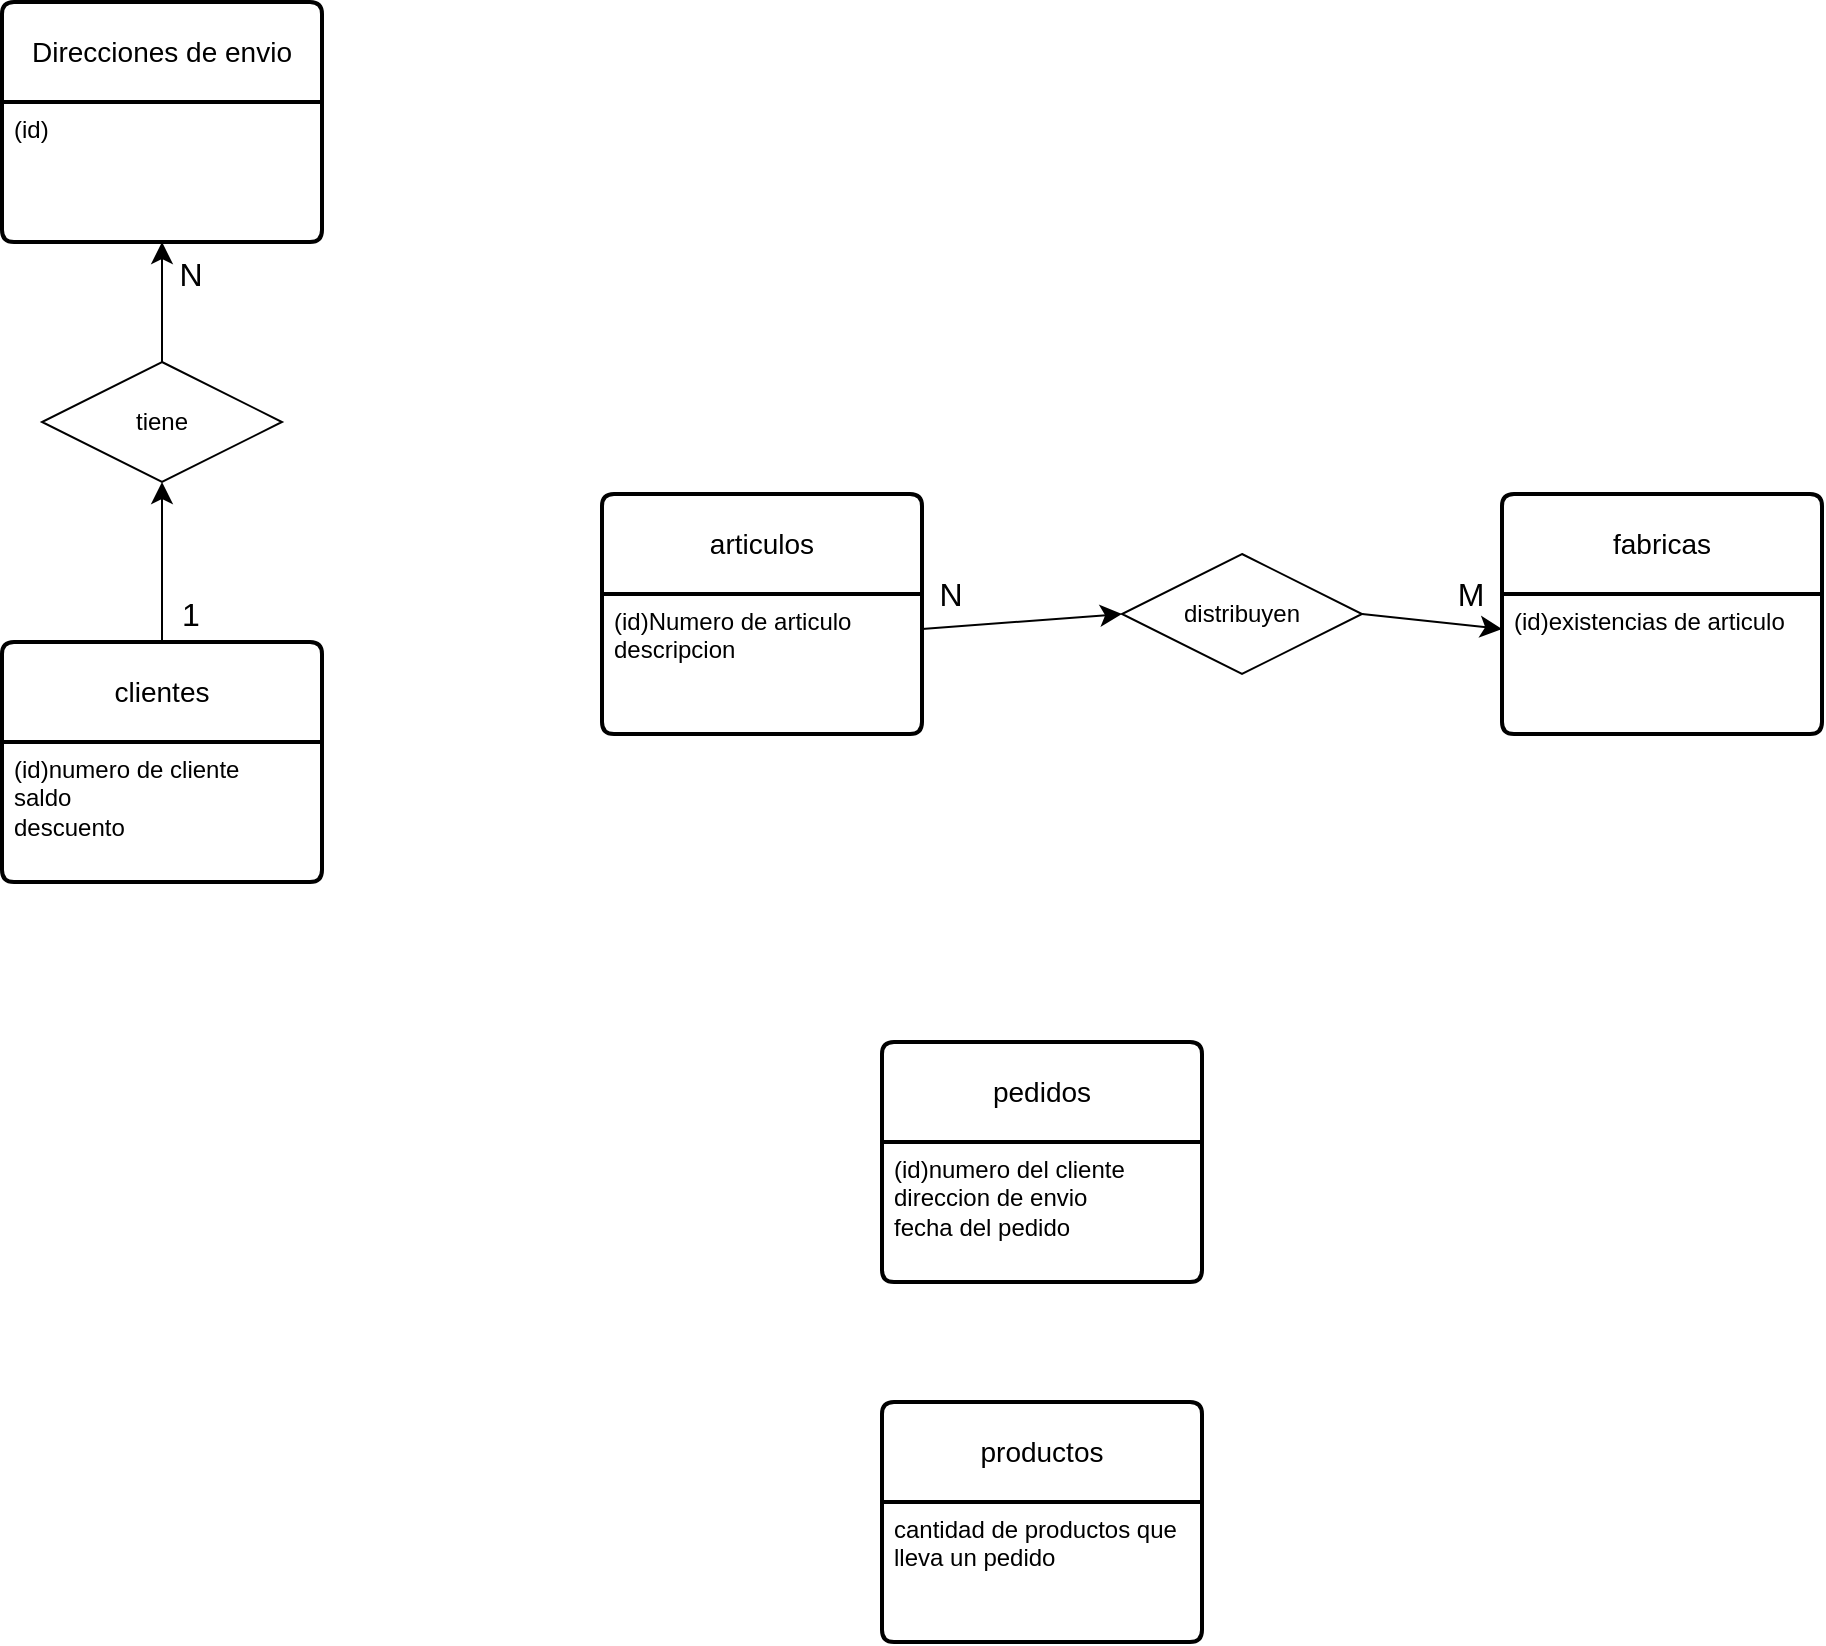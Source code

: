 <mxfile version="28.2.5">
  <diagram name="Página-1" id="gAFbm-pbRTv4d4N4CGBL">
    <mxGraphModel dx="1158" dy="952" grid="1" gridSize="10" guides="1" tooltips="1" connect="1" arrows="1" fold="1" page="1" pageScale="1" pageWidth="827" pageHeight="1169" math="0" shadow="0">
      <root>
        <mxCell id="0" />
        <mxCell id="1" parent="0" />
        <mxCell id="EuTzN0910XC19IsGerEP-10" style="edgeStyle=none;curved=1;rounded=0;orthogonalLoop=1;jettySize=auto;html=1;fontSize=12;startSize=8;endSize=8;" edge="1" parent="1" source="EuTzN0910XC19IsGerEP-5" target="EuTzN0910XC19IsGerEP-4">
          <mxGeometry relative="1" as="geometry" />
        </mxCell>
        <mxCell id="EuTzN0910XC19IsGerEP-12" style="edgeStyle=none;curved=1;rounded=0;orthogonalLoop=1;jettySize=auto;html=1;exitX=0.5;exitY=0;exitDx=0;exitDy=0;entryX=0.5;entryY=1;entryDx=0;entryDy=0;fontSize=12;startSize=8;endSize=8;" edge="1" parent="1" source="EuTzN0910XC19IsGerEP-1" target="EuTzN0910XC19IsGerEP-11">
          <mxGeometry relative="1" as="geometry" />
        </mxCell>
        <mxCell id="EuTzN0910XC19IsGerEP-1" value="clientes" style="swimlane;childLayout=stackLayout;horizontal=1;startSize=50;horizontalStack=0;rounded=1;fontSize=14;fontStyle=0;strokeWidth=2;resizeParent=0;resizeLast=1;shadow=0;dashed=0;align=center;arcSize=4;whiteSpace=wrap;html=1;" vertex="1" parent="1">
          <mxGeometry x="190" y="390" width="160" height="120" as="geometry" />
        </mxCell>
        <mxCell id="EuTzN0910XC19IsGerEP-2" value="(id)numero de cliente&lt;div&gt;saldo&lt;/div&gt;&lt;div&gt;descuento&lt;/div&gt;" style="align=left;strokeColor=none;fillColor=none;spacingLeft=4;spacingRight=4;fontSize=12;verticalAlign=top;resizable=0;rotatable=0;part=1;html=1;whiteSpace=wrap;" vertex="1" parent="EuTzN0910XC19IsGerEP-1">
          <mxGeometry y="50" width="160" height="70" as="geometry" />
        </mxCell>
        <mxCell id="EuTzN0910XC19IsGerEP-4" value="articulos&lt;span style=&quot;color: rgba(0, 0, 0, 0); font-family: monospace; font-size: 0px; text-align: start; text-wrap-mode: nowrap;&quot;&gt;%3CmxGraphModel%3E%3Croot%3E%3CmxCell%20id%3D%220%22%2F%3E%3CmxCell%20id%3D%221%22%20parent%3D%220%22%2F%3E%3CmxCell%20id%3D%222%22%20value%3D%22clientes%22%20style%3D%22swimlane%3BchildLayout%3DstackLayout%3Bhorizontal%3D1%3BstartSize%3D50%3BhorizontalStack%3D0%3Brounded%3D1%3BfontSize%3D14%3BfontStyle%3D0%3BstrokeWidth%3D2%3BresizeParent%3D0%3BresizeLast%3D1%3Bshadow%3D0%3Bdashed%3D0%3Balign%3Dcenter%3BarcSize%3D4%3BwhiteSpace%3Dwrap%3Bhtml%3D1%3B%22%20vertex%3D%221%22%20parent%3D%221%22%3E%3CmxGeometry%20x%3D%22270%22%20y%3D%22270%22%20width%3D%22160%22%20height%3D%22120%22%20as%3D%22geometry%22%2F%3E%3C%2FmxCell%3E%3CmxCell%20id%3D%223%22%20value%3D%22%2BAttribute1%26%2310%3B%2BAttribute2%26%2310%3B%2BAttribute3%22%20style%3D%22align%3Dleft%3BstrokeColor%3Dnone%3BfillColor%3Dnone%3BspacingLeft%3D4%3BspacingRight%3D4%3BfontSize%3D12%3BverticalAlign%3Dtop%3Bresizable%3D0%3Brotatable%3D0%3Bpart%3D1%3Bhtml%3D1%3BwhiteSpace%3Dwrap%3B%22%20vertex%3D%221%22%20parent%3D%222%22%3E%3CmxGeometry%20y%3D%2250%22%20width%3D%22160%22%20height%3D%2270%22%20as%3D%22geometry%22%2F%3E%3C%2FmxCell%3E%3C%2Froot%3E%3C%2FmxGraphModel%3E&lt;/span&gt;" style="swimlane;childLayout=stackLayout;horizontal=1;startSize=50;horizontalStack=0;rounded=1;fontSize=14;fontStyle=0;strokeWidth=2;resizeParent=0;resizeLast=1;shadow=0;dashed=0;align=center;arcSize=4;whiteSpace=wrap;html=1;" vertex="1" parent="1">
          <mxGeometry x="490" y="316" width="160" height="120" as="geometry" />
        </mxCell>
        <mxCell id="EuTzN0910XC19IsGerEP-5" value="(id)Numero de articulo&lt;div&gt;descripcion&lt;/div&gt;" style="align=left;strokeColor=none;fillColor=none;spacingLeft=4;spacingRight=4;fontSize=12;verticalAlign=top;resizable=0;rotatable=0;part=1;html=1;whiteSpace=wrap;" vertex="1" parent="EuTzN0910XC19IsGerEP-4">
          <mxGeometry y="50" width="160" height="70" as="geometry" />
        </mxCell>
        <mxCell id="EuTzN0910XC19IsGerEP-6" value="pedidos" style="swimlane;childLayout=stackLayout;horizontal=1;startSize=50;horizontalStack=0;rounded=1;fontSize=14;fontStyle=0;strokeWidth=2;resizeParent=0;resizeLast=1;shadow=0;dashed=0;align=center;arcSize=4;whiteSpace=wrap;html=1;" vertex="1" parent="1">
          <mxGeometry x="630" y="590" width="160" height="120" as="geometry" />
        </mxCell>
        <mxCell id="EuTzN0910XC19IsGerEP-7" value="(id)numero del cliente&lt;div&gt;direccion de envio&lt;/div&gt;&lt;div&gt;fecha del pedido&lt;/div&gt;" style="align=left;strokeColor=none;fillColor=none;spacingLeft=4;spacingRight=4;fontSize=12;verticalAlign=top;resizable=0;rotatable=0;part=1;html=1;whiteSpace=wrap;" vertex="1" parent="EuTzN0910XC19IsGerEP-6">
          <mxGeometry y="50" width="160" height="70" as="geometry" />
        </mxCell>
        <mxCell id="EuTzN0910XC19IsGerEP-8" value="Direcciones de envio" style="swimlane;childLayout=stackLayout;horizontal=1;startSize=50;horizontalStack=0;rounded=1;fontSize=14;fontStyle=0;strokeWidth=2;resizeParent=0;resizeLast=1;shadow=0;dashed=0;align=center;arcSize=4;whiteSpace=wrap;html=1;" vertex="1" parent="1">
          <mxGeometry x="190" y="70" width="160" height="120" as="geometry" />
        </mxCell>
        <mxCell id="EuTzN0910XC19IsGerEP-9" value="(id)" style="align=left;strokeColor=none;fillColor=none;spacingLeft=4;spacingRight=4;fontSize=12;verticalAlign=top;resizable=0;rotatable=0;part=1;html=1;whiteSpace=wrap;" vertex="1" parent="EuTzN0910XC19IsGerEP-8">
          <mxGeometry y="50" width="160" height="70" as="geometry" />
        </mxCell>
        <mxCell id="EuTzN0910XC19IsGerEP-13" style="edgeStyle=none;curved=1;rounded=0;orthogonalLoop=1;jettySize=auto;html=1;exitX=0.5;exitY=0;exitDx=0;exitDy=0;entryX=0.5;entryY=1;entryDx=0;entryDy=0;fontSize=12;startSize=8;endSize=8;" edge="1" parent="1" source="EuTzN0910XC19IsGerEP-11" target="EuTzN0910XC19IsGerEP-9">
          <mxGeometry relative="1" as="geometry" />
        </mxCell>
        <mxCell id="EuTzN0910XC19IsGerEP-11" value="tiene" style="shape=rhombus;perimeter=rhombusPerimeter;whiteSpace=wrap;html=1;align=center;" vertex="1" parent="1">
          <mxGeometry x="210" y="250" width="120" height="60" as="geometry" />
        </mxCell>
        <mxCell id="EuTzN0910XC19IsGerEP-14" value="1" style="text;html=1;align=center;verticalAlign=middle;resizable=0;points=[];autosize=1;strokeColor=none;fillColor=none;fontSize=16;" vertex="1" parent="1">
          <mxGeometry x="269" y="361" width="30" height="30" as="geometry" />
        </mxCell>
        <mxCell id="EuTzN0910XC19IsGerEP-15" value="N" style="text;html=1;align=center;verticalAlign=middle;resizable=0;points=[];autosize=1;strokeColor=none;fillColor=none;fontSize=16;" vertex="1" parent="1">
          <mxGeometry x="264" y="191" width="40" height="30" as="geometry" />
        </mxCell>
        <mxCell id="EuTzN0910XC19IsGerEP-16" value="fabricas" style="swimlane;childLayout=stackLayout;horizontal=1;startSize=50;horizontalStack=0;rounded=1;fontSize=14;fontStyle=0;strokeWidth=2;resizeParent=0;resizeLast=1;shadow=0;dashed=0;align=center;arcSize=4;whiteSpace=wrap;html=1;" vertex="1" parent="1">
          <mxGeometry x="940" y="316" width="160" height="120" as="geometry" />
        </mxCell>
        <mxCell id="EuTzN0910XC19IsGerEP-17" value="(id)existencias de articulo" style="align=left;strokeColor=none;fillColor=none;spacingLeft=4;spacingRight=4;fontSize=12;verticalAlign=top;resizable=0;rotatable=0;part=1;html=1;whiteSpace=wrap;" vertex="1" parent="EuTzN0910XC19IsGerEP-16">
          <mxGeometry y="50" width="160" height="70" as="geometry" />
        </mxCell>
        <mxCell id="EuTzN0910XC19IsGerEP-20" style="edgeStyle=none;curved=1;rounded=0;orthogonalLoop=1;jettySize=auto;html=1;exitX=1;exitY=0.5;exitDx=0;exitDy=0;entryX=0;entryY=0.25;entryDx=0;entryDy=0;fontSize=12;startSize=8;endSize=8;" edge="1" parent="1" source="EuTzN0910XC19IsGerEP-18" target="EuTzN0910XC19IsGerEP-17">
          <mxGeometry relative="1" as="geometry" />
        </mxCell>
        <mxCell id="EuTzN0910XC19IsGerEP-18" value="distribuyen" style="shape=rhombus;perimeter=rhombusPerimeter;whiteSpace=wrap;html=1;align=center;" vertex="1" parent="1">
          <mxGeometry x="750" y="346" width="120" height="60" as="geometry" />
        </mxCell>
        <mxCell id="EuTzN0910XC19IsGerEP-19" style="edgeStyle=none;curved=1;rounded=0;orthogonalLoop=1;jettySize=auto;html=1;exitX=1;exitY=0.25;exitDx=0;exitDy=0;entryX=0;entryY=0.5;entryDx=0;entryDy=0;fontSize=12;startSize=8;endSize=8;" edge="1" parent="1" source="EuTzN0910XC19IsGerEP-5" target="EuTzN0910XC19IsGerEP-18">
          <mxGeometry relative="1" as="geometry" />
        </mxCell>
        <mxCell id="EuTzN0910XC19IsGerEP-21" value="M" style="text;html=1;align=center;verticalAlign=middle;resizable=0;points=[];autosize=1;strokeColor=none;fillColor=none;fontSize=16;" vertex="1" parent="1">
          <mxGeometry x="904" y="351" width="40" height="30" as="geometry" />
        </mxCell>
        <mxCell id="EuTzN0910XC19IsGerEP-22" value="N" style="text;html=1;align=center;verticalAlign=middle;resizable=0;points=[];autosize=1;strokeColor=none;fillColor=none;fontSize=16;" vertex="1" parent="1">
          <mxGeometry x="644" y="351" width="40" height="30" as="geometry" />
        </mxCell>
        <mxCell id="EuTzN0910XC19IsGerEP-23" value="productos" style="swimlane;childLayout=stackLayout;horizontal=1;startSize=50;horizontalStack=0;rounded=1;fontSize=14;fontStyle=0;strokeWidth=2;resizeParent=0;resizeLast=1;shadow=0;dashed=0;align=center;arcSize=4;whiteSpace=wrap;html=1;" vertex="1" parent="1">
          <mxGeometry x="630" y="770" width="160" height="120" as="geometry" />
        </mxCell>
        <mxCell id="EuTzN0910XC19IsGerEP-24" value="cantidad de productos que lleva un pedido" style="align=left;strokeColor=none;fillColor=none;spacingLeft=4;spacingRight=4;fontSize=12;verticalAlign=top;resizable=0;rotatable=0;part=1;html=1;whiteSpace=wrap;" vertex="1" parent="EuTzN0910XC19IsGerEP-23">
          <mxGeometry y="50" width="160" height="70" as="geometry" />
        </mxCell>
      </root>
    </mxGraphModel>
  </diagram>
</mxfile>

